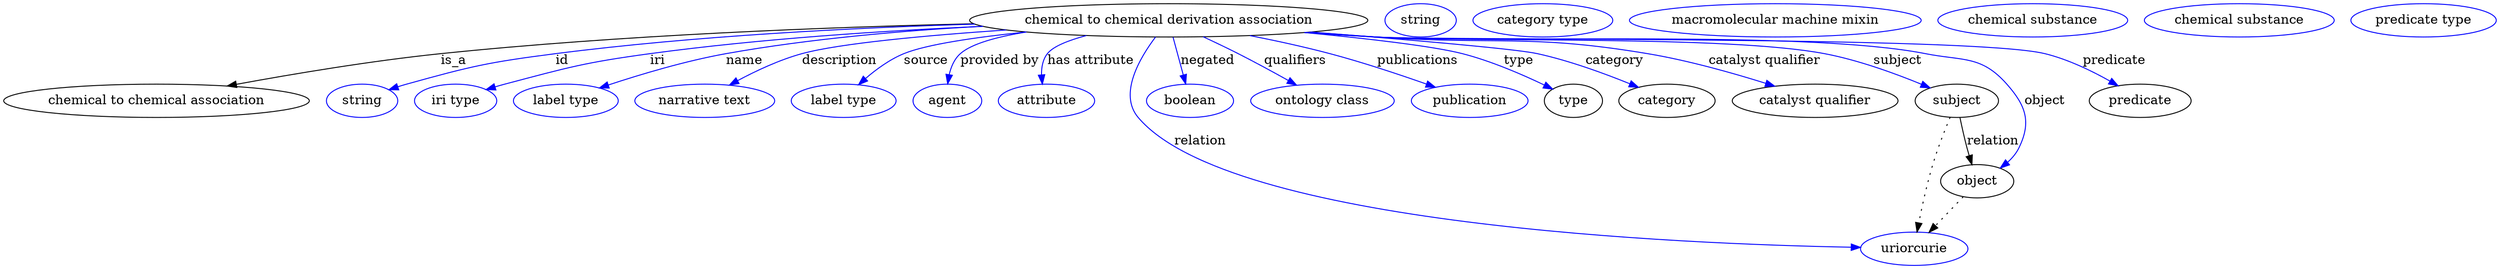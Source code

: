 digraph {
	graph [bb="0,0,2689.7,283"];
	node [label="\N"];
	"chemical to chemical derivation association"	 [height=0.5,
		label="chemical to chemical derivation association",
		pos="1257.1,265",
		width=5.9759];
	"chemical to chemical association"	 [height=0.5,
		pos="165.09,178",
		width=4.5857];
	"chemical to chemical derivation association" -> "chemical to chemical association"	 [label=is_a,
		lp="484.09,221.5",
		pos="e,244.04,193.88 1055.8,258.54 860.87,251.79 579.23,240.58 470.09,229 396.88,221.23 314.6,207.16 253.96,195.76"];
	id	 [color=blue,
		height=0.5,
		label=string,
		pos="386.09,178",
		width=1.0652];
	"chemical to chemical derivation association" -> id	 [color=blue,
		label=id,
		lp="599.09,221.5",
		pos="e,415.29,189.76 1060.5,257.66 897.68,250.96 679.29,240.4 592.09,229 520.95,219.7 502.98,215.99 434.09,196 431.1,195.14 428.04,194.17 \
424.98,193.15",
		style=solid];
	iri	 [color=blue,
		height=0.5,
		label="iri type",
		pos="487.09,178",
		width=1.2277];
	"chemical to chemical derivation association" -> iri	 [color=blue,
		label=iri,
		lp="704.09,221.5",
		pos="e,520.26,189.94 1053.8,259.03 946.99,254.11 814.05,245.18 696.09,229 625.87,219.37 608.42,214.76 540.09,196 536.75,195.08 533.32,\
194.08 529.88,193.02",
		style=solid];
	name	 [color=blue,
		height=0.5,
		label="label type",
		pos="606.09,178",
		width=1.5707];
	"chemical to chemical derivation association" -> name	 [color=blue,
		label=name,
		lp="797.09,221.5",
		pos="e,643.21,191.6 1074.9,255.39 963.73,248.73 832.71,239.26 777.09,229 734.24,221.1 686.87,206.49 652.87,194.93",
		style=solid];
	description	 [color=blue,
		height=0.5,
		label="narrative text",
		pos="756.09,178",
		width=2.0943];
	"chemical to chemical derivation association" -> description	 [color=blue,
		label=description,
		lp="900.09,221.5",
		pos="e,783.37,195 1077.1,255.14 991.74,249.17 899.73,240.47 859.09,229 835.71,222.4 811.28,210.55 792.08,199.93",
		style=solid];
	source	 [color=blue,
		height=0.5,
		label="label type",
		pos="906.09,178",
		width=1.5707];
	"chemical to chemical derivation association" -> source	 [color=blue,
		label=source,
		lp="994.59,221.5",
		pos="e,922.57,195.42 1099.1,252.72 1046,246.98 994.15,239.14 970.09,229 955.44,222.83 941.38,212.31 930.18,202.43",
		style=solid];
	"provided by"	 [color=blue,
		height=0.5,
		label=agent,
		pos="1018.1,178",
		width=1.0291];
	"chemical to chemical derivation association" -> "provided by"	 [color=blue,
		label="provided by",
		lp="1074.6,221.5",
		pos="e,1018.4,196.11 1101.8,252.47 1070.8,247.18 1044,239.66 1032.1,229 1025.6,223.16 1022,214.61 1020,206.16",
		style=solid];
	"has attribute"	 [color=blue,
		height=0.5,
		label=attribute,
		pos="1125.1,178",
		width=1.4443];
	"chemical to chemical derivation association" -> "has attribute"	 [color=blue,
		label="has attribute",
		lp="1173.1,221.5",
		pos="e,1120.4,196.3 1167,248.58 1148.2,243.3 1132.1,236.77 1126.1,229 1121.2,222.68 1119.6,214.47 1119.6,206.48",
		style=solid];
	relation	 [color=blue,
		height=0.5,
		label=uriorcurie,
		pos="2060.1,18",
		width=1.6068];
	"chemical to chemical derivation association" -> relation	 [color=blue,
		label=relation,
		lp="1326.1,134.5",
		pos="e,2004.7,23.291 1242.2,247.01 1225.3,224.33 1202.8,185.26 1224.1,160 1274,100.84 1806.5,43.017 1994.7,24.285",
		style=solid];
	negated	 [color=blue,
		height=0.5,
		label=boolean,
		pos="1280.1,178",
		width=1.2999];
	"chemical to chemical derivation association" -> negated	 [color=blue,
		label=negated,
		lp="1299.1,221.5",
		pos="e,1275.3,196 1261.9,246.97 1265,235.08 1269.2,219.25 1272.7,205.76",
		style=solid];
	qualifiers	 [color=blue,
		height=0.5,
		label="ontology class",
		pos="1422.1,178",
		width=2.1484];
	"chemical to chemical derivation association" -> qualifiers	 [color=blue,
		label=qualifiers,
		lp="1394.1,221.5",
		pos="e,1393.6,194.81 1295.5,247.18 1307.3,241.53 1320.3,235.15 1332.1,229 1349.5,219.89 1368.5,209.24 1384.5,200.04",
		style=solid];
	publications	 [color=blue,
		height=0.5,
		label=publication,
		pos="1580.1,178",
		width=1.7512];
	"chemical to chemical derivation association" -> publications	 [color=blue,
		label=publications,
		lp="1522.1,221.5",
		pos="e,1542.5,192.46 1348,248.61 1375.2,243.09 1405,236.42 1432.1,229 1466.3,219.61 1504.2,206.52 1533.1,195.94",
		style=solid];
	type	 [height=0.5,
		pos="1692.1,178",
		width=0.86659];
	"chemical to chemical derivation association" -> type	 [color=blue,
		label=type,
		lp="1631.1,221.5",
		pos="e,1669,190.1 1426.7,253.86 1473.6,248.52 1524.2,240.64 1570.1,229 1601.7,220.97 1635.8,206.14 1659.9,194.53",
		style=solid];
	category	 [height=0.5,
		pos="1793.1,178",
		width=1.4443];
	"chemical to chemical derivation association" -> category	 [color=blue,
		label=category,
		lp="1735.1,221.5",
		pos="e,1760.8,192.27 1413.3,252.62 1513,244.39 1627.7,234.18 1651.1,229 1685.7,221.32 1723.5,207.48 1751.4,196.15",
		style=solid];
	"catalyst qualifier"	 [height=0.5,
		pos="1953.1,178",
		width=2.4914];
	"chemical to chemical derivation association" -> "catalyst qualifier"	 [color=blue,
		label="catalyst qualifier",
		lp="1898.1,221.5",
		pos="e,1907.7,193.61 1410.1,252.33 1433.9,250.47 1458.1,248.63 1481.1,247 1609.9,237.83 1643.8,250.54 1771.1,229 1814.4,221.67 1862.2,\
208.05 1897.9,196.73",
		style=solid];
	subject	 [height=0.5,
		pos="2106.1,178",
		width=1.2457];
	"chemical to chemical derivation association" -> subject	 [color=blue,
		label=subject,
		lp="2042.6,221.5",
		pos="e,2076.4,191.59 1407,252.06 1431.8,250.18 1457.1,248.41 1481.1,247 1588.1,240.71 1857.8,249.24 1963.1,229 1999.3,222.03 2038.7,207.43 \
2066.9,195.63",
		style=solid];
	object	 [height=0.5,
		pos="2128.1,91",
		width=1.1013];
	"chemical to chemical derivation association" -> object	 [color=blue,
		label=object,
		lp="2201.6,178",
		pos="e,2153.5,105.11 1406.1,251.98 1431.1,250.1 1456.8,248.34 1481.1,247 1612.5,239.73 1944,254.69 2073.1,229 2113.6,220.93 2132.7,227.03 \
2160.1,196 2180.7,172.59 2186.6,155.13 2173.1,127 2170.3,121.2 2166.1,116.04 2161.3,111.57",
		style=solid];
	predicate	 [height=0.5,
		pos="2305.1,178",
		width=1.5346];
	"chemical to chemical derivation association" -> predicate	 [color=blue,
		label=predicate,
		lp="2273.6,221.5",
		pos="e,2279.8,194.28 1405.2,251.94 1430.5,250.04 1456.5,248.29 1481.1,247 1561,242.79 2123.4,248.06 2201.1,229 2225.7,222.96 2251.3,210.51 \
2270.9,199.42",
		style=solid];
	association_type	 [color=blue,
		height=0.5,
		label=string,
		pos="1528.1,265",
		width=1.0652];
	association_category	 [color=blue,
		height=0.5,
		label="category type",
		pos="1660.1,265",
		width=2.0943];
	"chemical to chemical derivation association_catalyst qualifier"	 [color=blue,
		height=0.5,
		label="macromolecular machine mixin",
		pos="1911.1,265",
		width=4.3691];
	subject -> relation	 [pos="e,2062.9,36.006 2098.1,160.13 2092.3,146.37 2084.4,126.75 2079.1,109 2072.9,88.182 2068,64.102 2064.7,45.943",
		style=dotted];
	subject -> object	 [label=relation,
		lp="2145.1,134.5",
		pos="e,2122.3,108.86 2109.6,159.97 2111.6,150.18 2114.3,137.87 2117.1,127 2117.8,124.31 2118.6,121.51 2119.4,118.73"];
	"chemical to chemical derivation association_subject"	 [color=blue,
		height=0.5,
		label="chemical substance",
		pos="2189.1,265",
		width=2.8525];
	object -> relation	 [pos="e,2076.2,35.346 2112.3,74.069 2103.7,64.805 2092.8,53.154 2083.3,42.876",
		style=dotted];
	"chemical to chemical derivation association_object"	 [color=blue,
		height=0.5,
		label="chemical substance",
		pos="2412.1,265",
		width=2.8525];
	"chemical to chemical derivation association_predicate"	 [color=blue,
		height=0.5,
		label="predicate type",
		pos="2611.1,265",
		width=2.1845];
}
